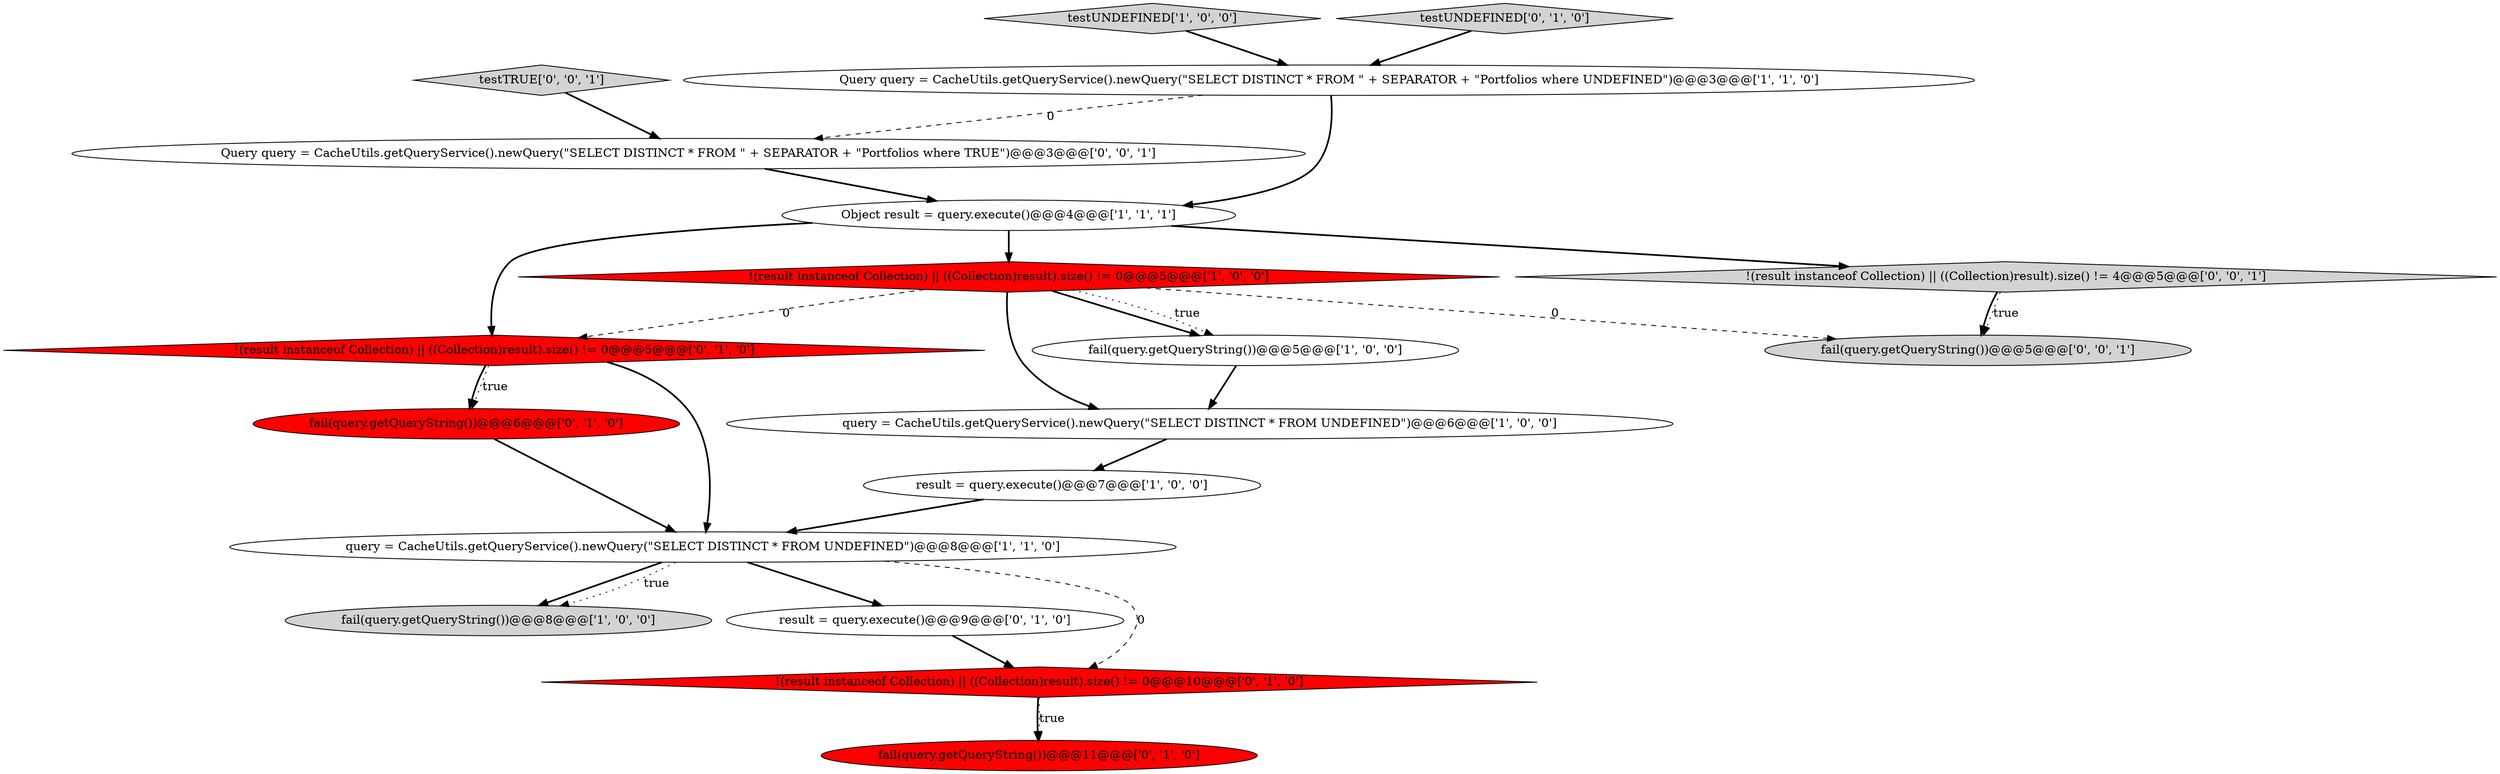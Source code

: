 digraph {
0 [style = filled, label = "fail(query.getQueryString())@@@5@@@['1', '0', '0']", fillcolor = white, shape = ellipse image = "AAA0AAABBB1BBB"];
10 [style = filled, label = "fail(query.getQueryString())@@@11@@@['0', '1', '0']", fillcolor = red, shape = ellipse image = "AAA1AAABBB2BBB"];
17 [style = filled, label = "fail(query.getQueryString())@@@5@@@['0', '0', '1']", fillcolor = lightgray, shape = ellipse image = "AAA0AAABBB3BBB"];
8 [style = filled, label = "query = CacheUtils.getQueryService().newQuery(\"SELECT DISTINCT * FROM UNDEFINED\")@@@6@@@['1', '0', '0']", fillcolor = white, shape = ellipse image = "AAA0AAABBB1BBB"];
5 [style = filled, label = "testUNDEFINED['1', '0', '0']", fillcolor = lightgray, shape = diamond image = "AAA0AAABBB1BBB"];
1 [style = filled, label = "!(result instanceof Collection) || ((Collection)result).size() != 0@@@5@@@['1', '0', '0']", fillcolor = red, shape = diamond image = "AAA1AAABBB1BBB"];
11 [style = filled, label = "testUNDEFINED['0', '1', '0']", fillcolor = lightgray, shape = diamond image = "AAA0AAABBB2BBB"];
18 [style = filled, label = "testTRUE['0', '0', '1']", fillcolor = lightgray, shape = diamond image = "AAA0AAABBB3BBB"];
14 [style = filled, label = "fail(query.getQueryString())@@@6@@@['0', '1', '0']", fillcolor = red, shape = ellipse image = "AAA1AAABBB2BBB"];
9 [style = filled, label = "!(result instanceof Collection) || ((Collection)result).size() != 0@@@5@@@['0', '1', '0']", fillcolor = red, shape = diamond image = "AAA1AAABBB2BBB"];
3 [style = filled, label = "Query query = CacheUtils.getQueryService().newQuery(\"SELECT DISTINCT * FROM \" + SEPARATOR + \"Portfolios where UNDEFINED\")@@@3@@@['1', '1', '0']", fillcolor = white, shape = ellipse image = "AAA0AAABBB1BBB"];
7 [style = filled, label = "Object result = query.execute()@@@4@@@['1', '1', '1']", fillcolor = white, shape = ellipse image = "AAA0AAABBB1BBB"];
16 [style = filled, label = "Query query = CacheUtils.getQueryService().newQuery(\"SELECT DISTINCT * FROM \" + SEPARATOR + \"Portfolios where TRUE\")@@@3@@@['0', '0', '1']", fillcolor = white, shape = ellipse image = "AAA0AAABBB3BBB"];
6 [style = filled, label = "query = CacheUtils.getQueryService().newQuery(\"SELECT DISTINCT * FROM UNDEFINED\")@@@8@@@['1', '1', '0']", fillcolor = white, shape = ellipse image = "AAA0AAABBB1BBB"];
2 [style = filled, label = "result = query.execute()@@@7@@@['1', '0', '0']", fillcolor = white, shape = ellipse image = "AAA0AAABBB1BBB"];
15 [style = filled, label = "!(result instanceof Collection) || ((Collection)result).size() != 4@@@5@@@['0', '0', '1']", fillcolor = lightgray, shape = diamond image = "AAA0AAABBB3BBB"];
4 [style = filled, label = "fail(query.getQueryString())@@@8@@@['1', '0', '0']", fillcolor = lightgray, shape = ellipse image = "AAA0AAABBB1BBB"];
13 [style = filled, label = "result = query.execute()@@@9@@@['0', '1', '0']", fillcolor = white, shape = ellipse image = "AAA0AAABBB2BBB"];
12 [style = filled, label = "!(result instanceof Collection) || ((Collection)result).size() != 0@@@10@@@['0', '1', '0']", fillcolor = red, shape = diamond image = "AAA1AAABBB2BBB"];
5->3 [style = bold, label=""];
7->1 [style = bold, label=""];
1->8 [style = bold, label=""];
2->6 [style = bold, label=""];
16->7 [style = bold, label=""];
1->9 [style = dashed, label="0"];
1->0 [style = bold, label=""];
9->14 [style = dotted, label="true"];
9->6 [style = bold, label=""];
6->12 [style = dashed, label="0"];
15->17 [style = dotted, label="true"];
7->9 [style = bold, label=""];
6->4 [style = bold, label=""];
15->17 [style = bold, label=""];
12->10 [style = bold, label=""];
1->17 [style = dashed, label="0"];
13->12 [style = bold, label=""];
6->4 [style = dotted, label="true"];
8->2 [style = bold, label=""];
3->7 [style = bold, label=""];
11->3 [style = bold, label=""];
12->10 [style = dotted, label="true"];
6->13 [style = bold, label=""];
0->8 [style = bold, label=""];
9->14 [style = bold, label=""];
7->15 [style = bold, label=""];
1->0 [style = dotted, label="true"];
14->6 [style = bold, label=""];
3->16 [style = dashed, label="0"];
18->16 [style = bold, label=""];
}
